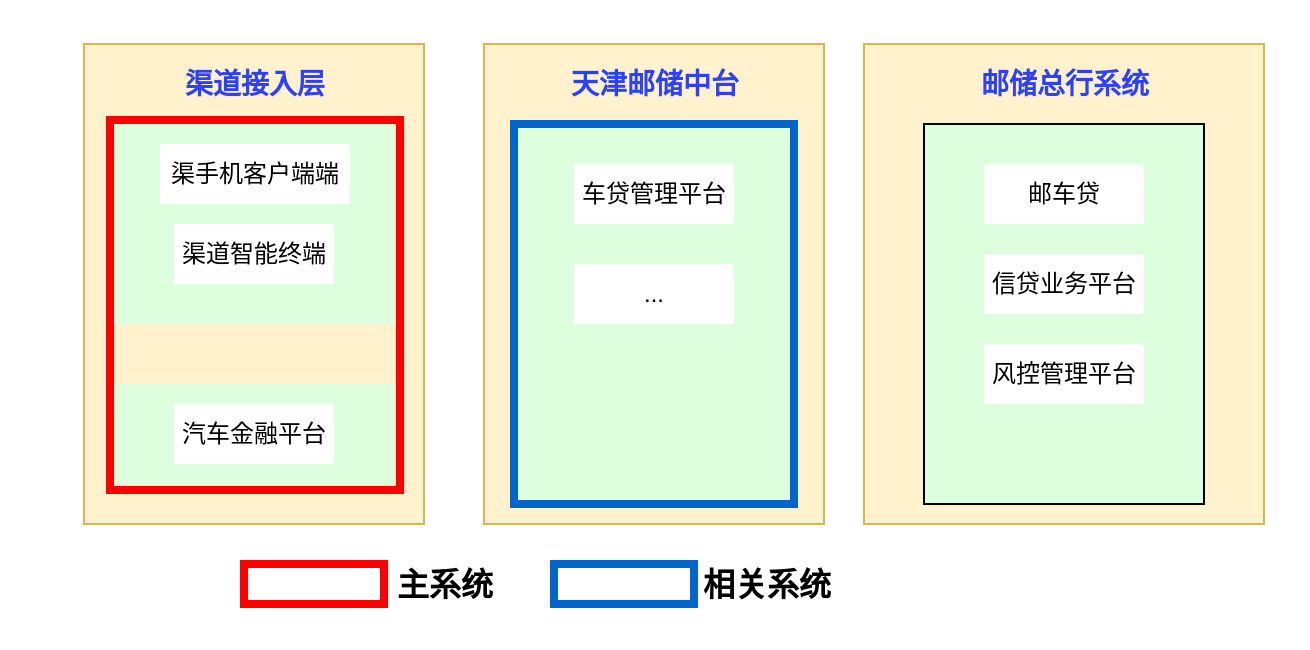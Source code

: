 <mxfile version="15.7.3" type="github">
  <diagram id="QuWYMFL5e3HPU13Q_Ody" name="Page-1">
    <mxGraphModel dx="1422" dy="725" grid="1" gridSize="10" guides="1" tooltips="1" connect="1" arrows="1" fold="1" page="1" pageScale="1" pageWidth="827" pageHeight="1169" math="0" shadow="0">
      <root>
        <mxCell id="0" />
        <mxCell id="1" parent="0" />
        <mxCell id="OwGhvqajabSdBus2EmIz-33" value="" style="rounded=0;whiteSpace=wrap;html=1;fontSize=16;strokeWidth=4;strokeColor=#FFFFFF;" vertex="1" parent="1">
          <mxGeometry x="20" y="200" width="650" height="320" as="geometry" />
        </mxCell>
        <mxCell id="OwGhvqajabSdBus2EmIz-3" value="" style="rounded=0;whiteSpace=wrap;html=1;fillColor=#fff2cc;strokeColor=#d6b656;" vertex="1" parent="1">
          <mxGeometry x="60" y="220" width="170" height="240" as="geometry" />
        </mxCell>
        <mxCell id="OwGhvqajabSdBus2EmIz-28" value="" style="rounded=0;whiteSpace=wrap;html=1;fontSize=14;fontColor=#ffffff;fillColor=none;strokeColor=#FF0000;strokeWidth=4;" vertex="1" parent="1">
          <mxGeometry x="73" y="258" width="145" height="185" as="geometry" />
        </mxCell>
        <mxCell id="OwGhvqajabSdBus2EmIz-4" value="" style="rounded=0;whiteSpace=wrap;html=1;fillColor=#fff2cc;strokeColor=#d6b656;" vertex="1" parent="1">
          <mxGeometry x="260" y="220" width="170" height="240" as="geometry" />
        </mxCell>
        <mxCell id="OwGhvqajabSdBus2EmIz-5" value="" style="rounded=0;whiteSpace=wrap;html=1;fillColor=#fff2cc;strokeColor=#d6b656;" vertex="1" parent="1">
          <mxGeometry x="450" y="220" width="200" height="240" as="geometry" />
        </mxCell>
        <mxCell id="OwGhvqajabSdBus2EmIz-2" value="" style="rounded=0;whiteSpace=wrap;html=1;fillColor=#DEFFDE;strokeColor=none;" vertex="1" parent="1">
          <mxGeometry x="75" y="260" width="140" height="100" as="geometry" />
        </mxCell>
        <mxCell id="OwGhvqajabSdBus2EmIz-7" value="" style="rounded=0;whiteSpace=wrap;html=1;fillColor=#DEFFDE;strokeColor=none;" vertex="1" parent="1">
          <mxGeometry x="75" y="390" width="140" height="50" as="geometry" />
        </mxCell>
        <mxCell id="OwGhvqajabSdBus2EmIz-8" value="渠手机客户端端" style="rounded=0;whiteSpace=wrap;html=1;strokeColor=none;" vertex="1" parent="1">
          <mxGeometry x="98" y="270" width="95" height="30" as="geometry" />
        </mxCell>
        <mxCell id="OwGhvqajabSdBus2EmIz-9" value="&lt;font color=&quot;#2b41ff&quot;&gt;渠道接入层&lt;/font&gt;" style="text;html=1;align=center;verticalAlign=middle;resizable=0;points=[];autosize=1;strokeColor=none;fillColor=none;fontStyle=1;fontSize=14;" vertex="1" parent="1">
          <mxGeometry x="100" y="230" width="90" height="20" as="geometry" />
        </mxCell>
        <mxCell id="OwGhvqajabSdBus2EmIz-11" value="渠道智能终端" style="rounded=0;whiteSpace=wrap;html=1;strokeColor=none;" vertex="1" parent="1">
          <mxGeometry x="105" y="310" width="80" height="30" as="geometry" />
        </mxCell>
        <mxCell id="OwGhvqajabSdBus2EmIz-12" value="汽车金融平台" style="rounded=0;whiteSpace=wrap;html=1;strokeColor=none;" vertex="1" parent="1">
          <mxGeometry x="105" y="400" width="80" height="30" as="geometry" />
        </mxCell>
        <mxCell id="OwGhvqajabSdBus2EmIz-13" value="天津邮储中台" style="text;html=1;align=center;verticalAlign=middle;resizable=0;points=[];autosize=1;strokeColor=none;fillColor=none;fontSize=14;fontColor=#2B41FF;fontStyle=1" vertex="1" parent="1">
          <mxGeometry x="295" y="230" width="100" height="20" as="geometry" />
        </mxCell>
        <mxCell id="OwGhvqajabSdBus2EmIz-14" value="邮储总行系统" style="text;html=1;align=center;verticalAlign=middle;resizable=0;points=[];autosize=1;strokeColor=none;fillColor=none;fontSize=14;fontColor=#2B41FF;fontStyle=1" vertex="1" parent="1">
          <mxGeometry x="500" y="230" width="100" height="20" as="geometry" />
        </mxCell>
        <mxCell id="OwGhvqajabSdBus2EmIz-15" value="" style="rounded=0;whiteSpace=wrap;html=1;fillColor=#DEFFDE;strokeColor=#0066CC;strokeWidth=4;" vertex="1" parent="1">
          <mxGeometry x="275" y="260" width="140" height="190" as="geometry" />
        </mxCell>
        <mxCell id="OwGhvqajabSdBus2EmIz-17" value="" style="rounded=0;whiteSpace=wrap;html=1;fillColor=#DEFFDE;strokeColor=default;" vertex="1" parent="1">
          <mxGeometry x="480" y="260" width="140" height="190" as="geometry" />
        </mxCell>
        <mxCell id="OwGhvqajabSdBus2EmIz-20" value="邮车贷" style="rounded=0;whiteSpace=wrap;html=1;strokeColor=none;" vertex="1" parent="1">
          <mxGeometry x="510" y="280" width="80" height="30" as="geometry" />
        </mxCell>
        <mxCell id="OwGhvqajabSdBus2EmIz-22" value="信贷业务平台" style="rounded=0;whiteSpace=wrap;html=1;strokeColor=none;" vertex="1" parent="1">
          <mxGeometry x="510" y="325" width="80" height="30" as="geometry" />
        </mxCell>
        <mxCell id="OwGhvqajabSdBus2EmIz-23" value="风控管理平台" style="rounded=0;whiteSpace=wrap;html=1;strokeColor=none;" vertex="1" parent="1">
          <mxGeometry x="510" y="370" width="80" height="30" as="geometry" />
        </mxCell>
        <mxCell id="OwGhvqajabSdBus2EmIz-24" value="" style="rounded=0;whiteSpace=wrap;html=1;fontSize=14;fontColor=#ffffff;fillColor=#FFFFFF;strokeColor=#FF0000;strokeWidth=4;" vertex="1" parent="1">
          <mxGeometry x="140" y="480" width="70" height="20" as="geometry" />
        </mxCell>
        <mxCell id="OwGhvqajabSdBus2EmIz-25" value="&lt;font color=&quot;#000000&quot; size=&quot;1&quot;&gt;&lt;b style=&quot;font-size: 16px&quot;&gt;主系统&lt;/b&gt;&lt;/font&gt;" style="text;html=1;align=center;verticalAlign=middle;resizable=0;points=[];autosize=1;strokeColor=none;fillColor=none;fontSize=14;fontColor=#2B41FF;" vertex="1" parent="1">
          <mxGeometry x="210" y="480" width="60" height="20" as="geometry" />
        </mxCell>
        <mxCell id="OwGhvqajabSdBus2EmIz-26" value="" style="rounded=0;whiteSpace=wrap;html=1;fontSize=14;fontColor=#ffffff;fillColor=#FFFFFF;strokeColor=#0066CC;strokeWidth=4;" vertex="1" parent="1">
          <mxGeometry x="295" y="480" width="70" height="20" as="geometry" />
        </mxCell>
        <mxCell id="OwGhvqajabSdBus2EmIz-27" value="&lt;font color=&quot;#000000&quot;&gt;&lt;span style=&quot;font-size: 16px&quot;&gt;&lt;b&gt;相关系统&lt;/b&gt;&lt;/span&gt;&lt;/font&gt;" style="text;html=1;align=center;verticalAlign=middle;resizable=0;points=[];autosize=1;strokeColor=none;fillColor=none;fontSize=14;fontColor=#2B41FF;" vertex="1" parent="1">
          <mxGeometry x="361" y="480" width="80" height="20" as="geometry" />
        </mxCell>
        <mxCell id="OwGhvqajabSdBus2EmIz-19" value="车贷管理平台" style="rounded=0;whiteSpace=wrap;html=1;fillColor=default;strokeColor=none;" vertex="1" parent="1">
          <mxGeometry x="305" y="280" width="80" height="30" as="geometry" />
        </mxCell>
        <mxCell id="OwGhvqajabSdBus2EmIz-21" value="..." style="rounded=0;whiteSpace=wrap;html=1;strokeColor=none;" vertex="1" parent="1">
          <mxGeometry x="305" y="330" width="80" height="30" as="geometry" />
        </mxCell>
      </root>
    </mxGraphModel>
  </diagram>
</mxfile>
